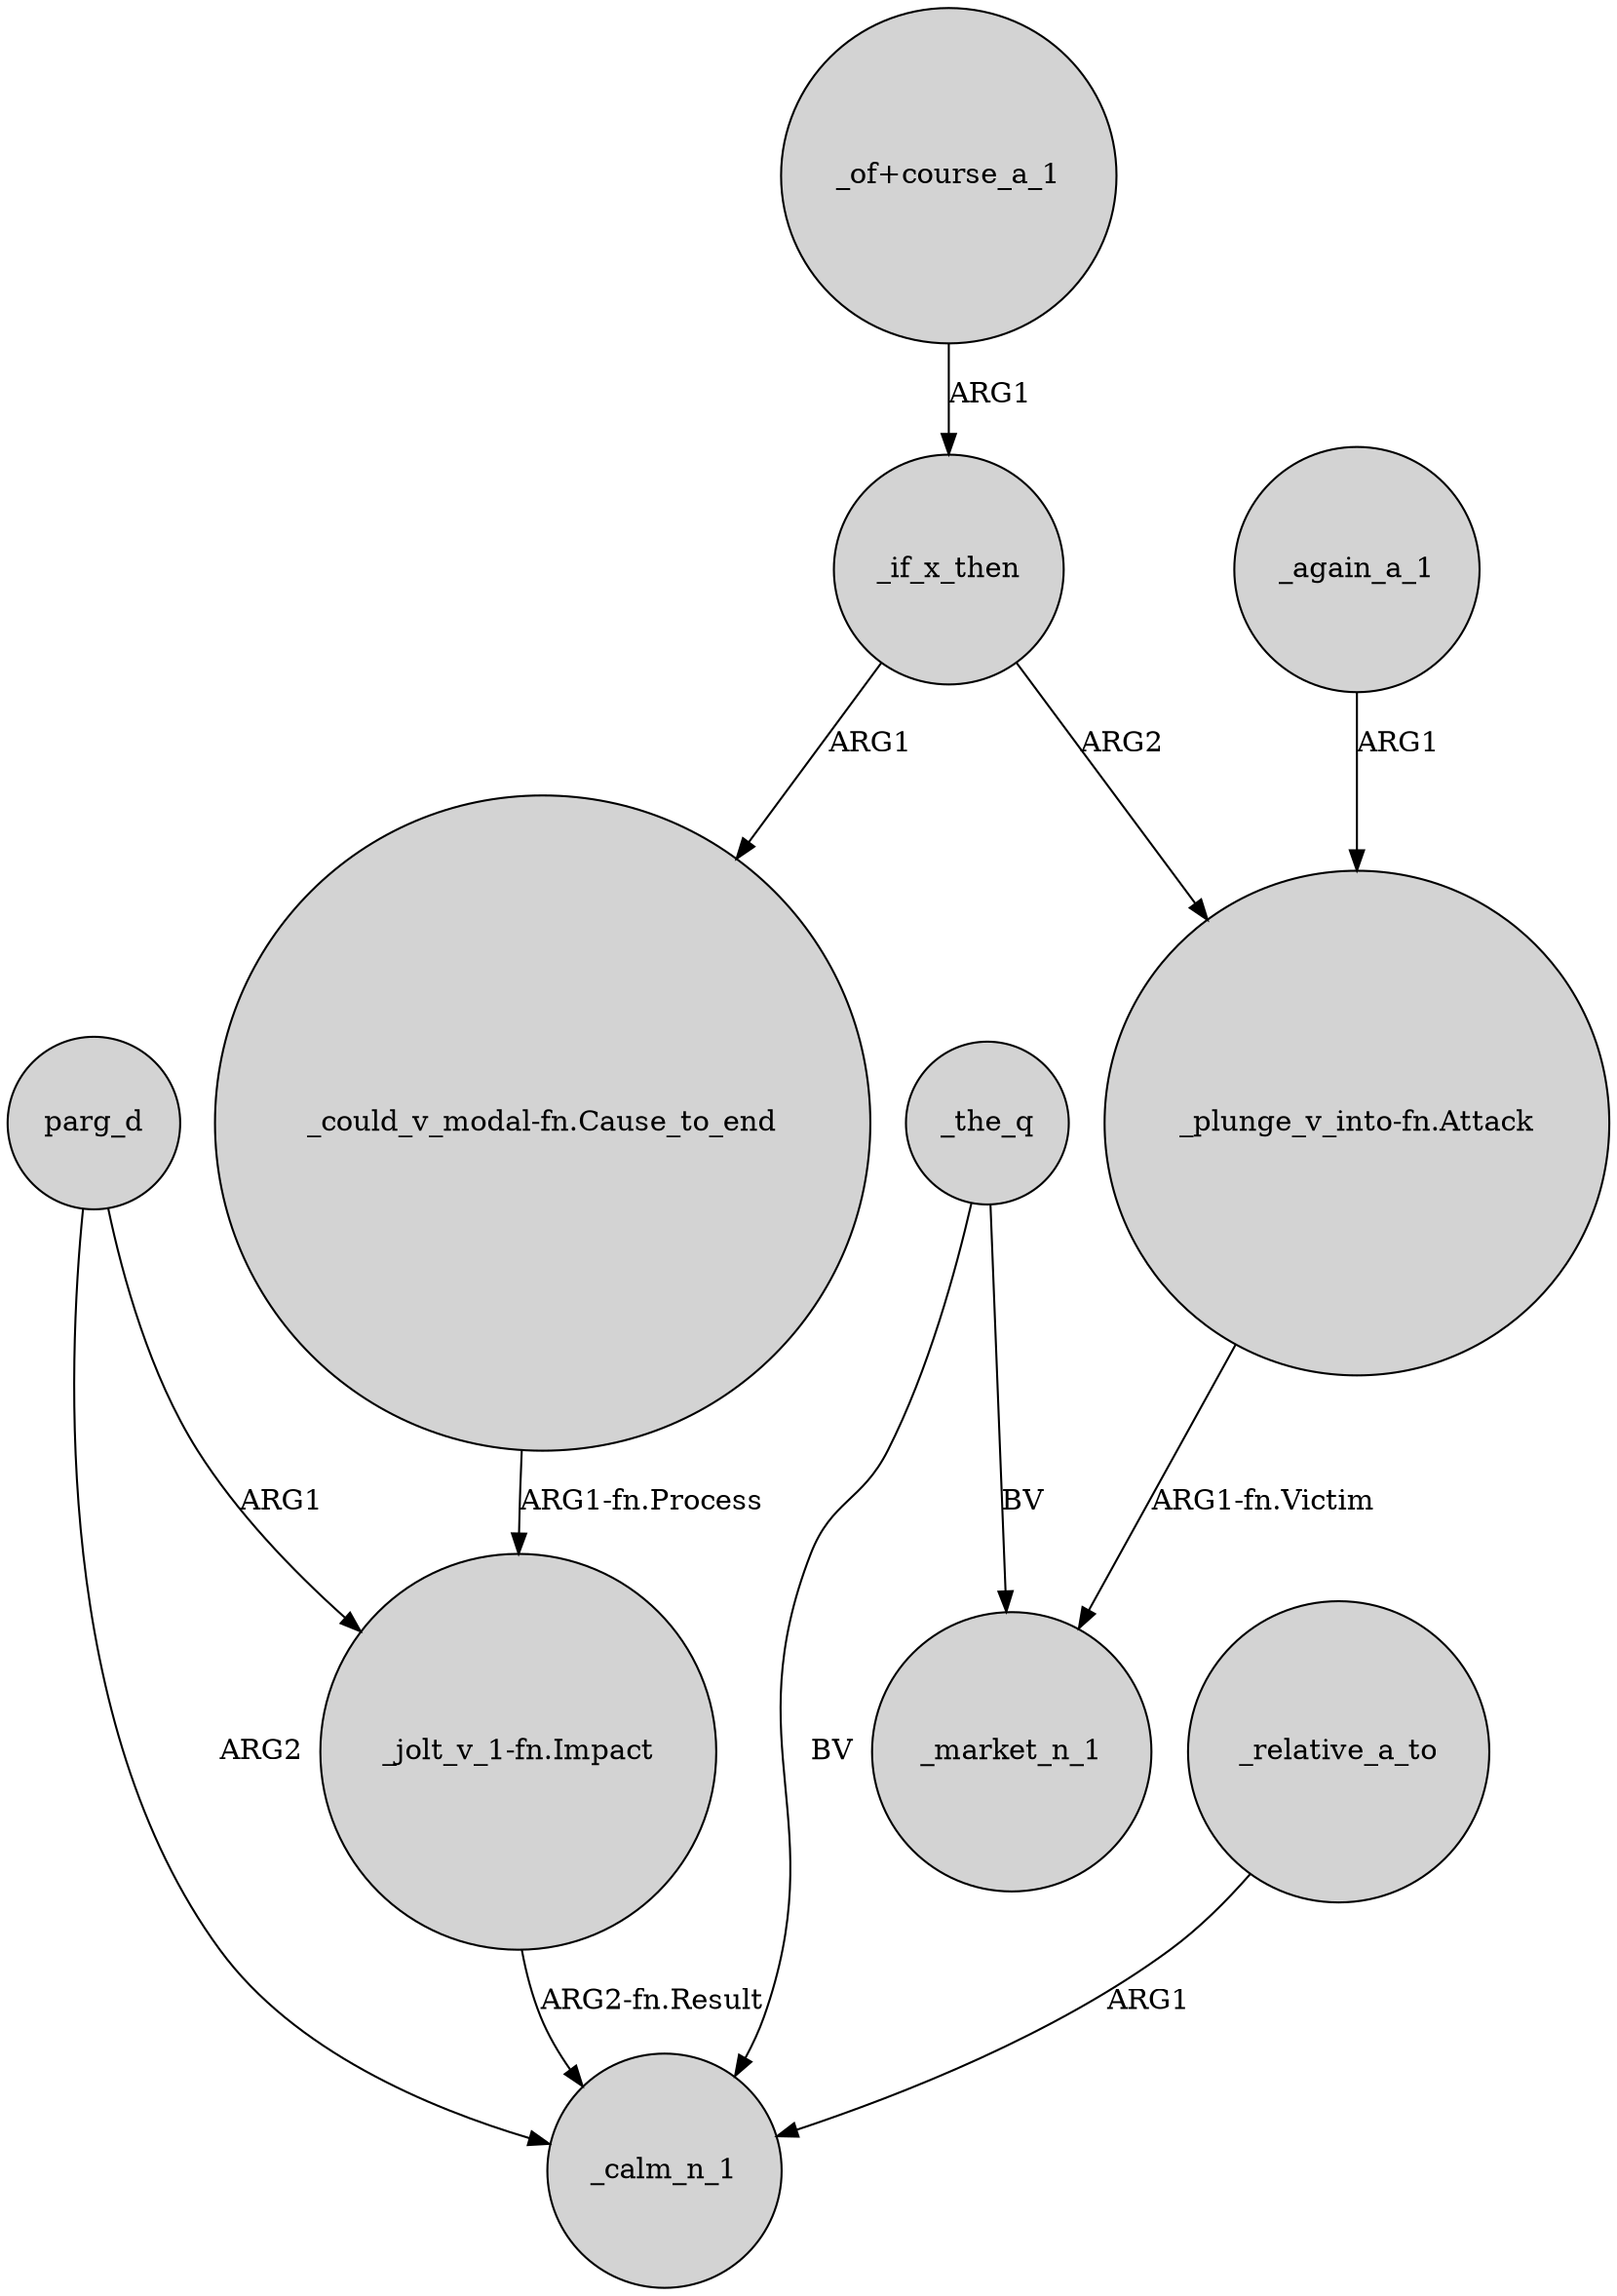 digraph {
	node [shape=circle style=filled]
	parg_d -> _calm_n_1 [label=ARG2]
	_if_x_then -> "_plunge_v_into-fn.Attack" [label=ARG2]
	_again_a_1 -> "_plunge_v_into-fn.Attack" [label=ARG1]
	"_plunge_v_into-fn.Attack" -> _market_n_1 [label="ARG1-fn.Victim"]
	_the_q -> _market_n_1 [label=BV]
	_relative_a_to -> _calm_n_1 [label=ARG1]
	_if_x_then -> "_could_v_modal-fn.Cause_to_end" [label=ARG1]
	"_could_v_modal-fn.Cause_to_end" -> "_jolt_v_1-fn.Impact" [label="ARG1-fn.Process"]
	"_of+course_a_1" -> _if_x_then [label=ARG1]
	_the_q -> _calm_n_1 [label=BV]
	"_jolt_v_1-fn.Impact" -> _calm_n_1 [label="ARG2-fn.Result"]
	parg_d -> "_jolt_v_1-fn.Impact" [label=ARG1]
}
